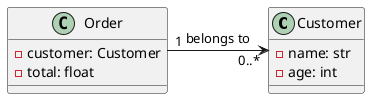 @startuml
class Customer{
  -name: str
  -age: int
}

class Order{
  -customer: Customer
  -total: float
}

Order "1" -> "0..*" Customer : belongs to 
@enduml
